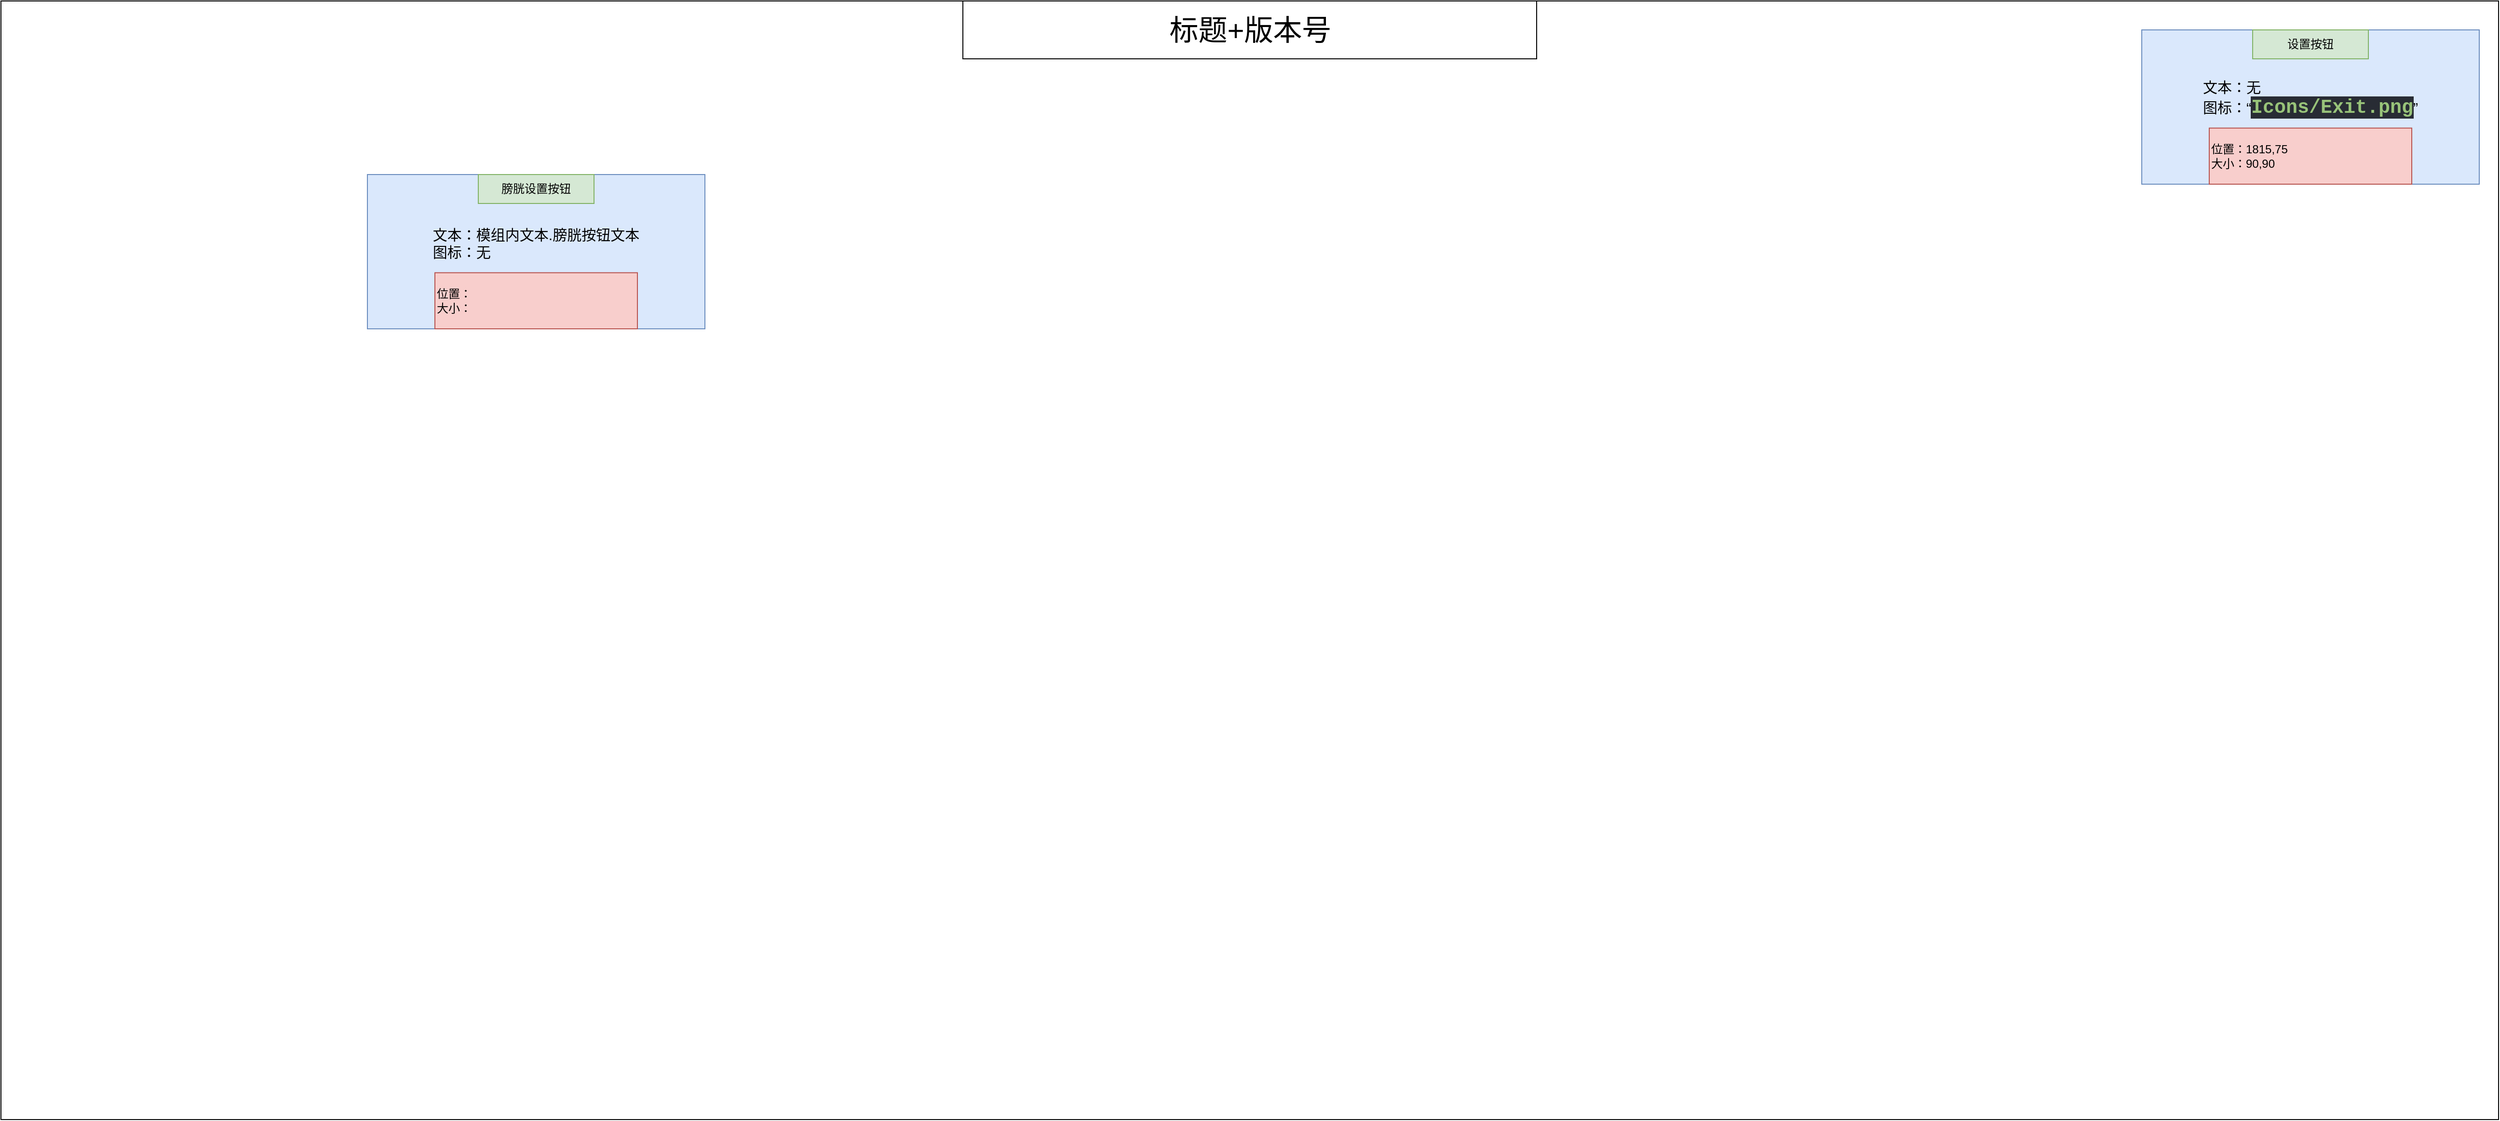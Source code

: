 <mxfile version="25.0.2">
  <diagram name="第 1 页" id="IOZdcmnX_ZwYozs4pUqz">
    <mxGraphModel dx="1233" dy="720" grid="1" gridSize="10" guides="1" tooltips="1" connect="1" arrows="1" fold="1" page="1" pageScale="1" pageWidth="827" pageHeight="1169" math="0" shadow="0">
      <root>
        <mxCell id="0" />
        <mxCell id="1" parent="0" />
        <mxCell id="44ZCchRHZa2lmiK1BbIS-1" value="" style="rounded=0;whiteSpace=wrap;html=1;" vertex="1" parent="1">
          <mxGeometry x="360" y="280" width="2590" height="1160" as="geometry" />
        </mxCell>
        <mxCell id="44ZCchRHZa2lmiK1BbIS-2" value="&lt;font style=&quot;font-size: 30px;&quot;&gt;标题+版本号&lt;/font&gt;" style="rounded=0;whiteSpace=wrap;html=1;" vertex="1" parent="1">
          <mxGeometry x="1357.5" y="280" width="595" height="60" as="geometry" />
        </mxCell>
        <mxCell id="44ZCchRHZa2lmiK1BbIS-8" value="" style="group;fillColor=#d5e8d4;strokeColor=#82b366;" vertex="1" connectable="0" parent="1">
          <mxGeometry x="740" y="460" width="350" height="160" as="geometry" />
        </mxCell>
        <mxCell id="44ZCchRHZa2lmiK1BbIS-4" value="&lt;div style=&quot;text-align: left;&quot;&gt;&lt;span style=&quot;font-size: 15px; background-color: initial;&quot;&gt;文本：模组内文本.膀胱按钮文本&lt;/span&gt;&lt;/div&gt;&lt;div&gt;&lt;div style=&quot;text-align: left;&quot;&gt;&lt;span style=&quot;font-size: 15px; background-color: initial;&quot;&gt;图标：无&lt;/span&gt;&lt;/div&gt;&lt;div&gt;&lt;div style=&quot;text-align: left;&quot;&gt;&lt;font style=&quot;font-size: 15px;&quot;&gt;&lt;br&gt;&lt;/font&gt;&lt;/div&gt;&lt;/div&gt;&lt;/div&gt;" style="rounded=0;whiteSpace=wrap;html=1;fillColor=#dae8fc;strokeColor=#6c8ebf;" vertex="1" parent="44ZCchRHZa2lmiK1BbIS-8">
          <mxGeometry width="350" height="160" as="geometry" />
        </mxCell>
        <mxCell id="44ZCchRHZa2lmiK1BbIS-6" value="位置：&lt;br&gt;大小：" style="rounded=0;whiteSpace=wrap;html=1;fillColor=#f8cecc;strokeColor=#b85450;align=left;" vertex="1" parent="44ZCchRHZa2lmiK1BbIS-8">
          <mxGeometry x="70" y="101.818" width="210" height="58.182" as="geometry" />
        </mxCell>
        <mxCell id="44ZCchRHZa2lmiK1BbIS-12" value="膀胱设置按钮" style="rounded=0;whiteSpace=wrap;html=1;fillColor=#d5e8d4;strokeColor=#82b366;" vertex="1" parent="44ZCchRHZa2lmiK1BbIS-8">
          <mxGeometry x="115" width="120" height="30" as="geometry" />
        </mxCell>
        <mxCell id="44ZCchRHZa2lmiK1BbIS-13" value="" style="group;fillColor=#d5e8d4;strokeColor=#82b366;" vertex="1" connectable="0" parent="1">
          <mxGeometry x="2580" y="310" width="350" height="160" as="geometry" />
        </mxCell>
        <mxCell id="44ZCchRHZa2lmiK1BbIS-14" value="&lt;div style=&quot;text-align: left;&quot;&gt;&lt;span style=&quot;font-size: 15px; background-color: initial;&quot;&gt;文本：无&lt;/span&gt;&lt;/div&gt;&lt;div&gt;&lt;div style=&quot;text-align: left;&quot;&gt;&lt;span style=&quot;font-size: 15px; background-color: initial;&quot;&gt;图标：“&lt;/span&gt;&lt;span style=&quot;color: rgb(152, 195, 121); background-color: rgb(40, 44, 52); font-family: Consolas, &amp;quot;Courier New&amp;quot;, monospace; font-size: 20px; font-weight: bold; white-space: pre; text-align: center;&quot;&gt;Icons/Exit.png&lt;/span&gt;&lt;span style=&quot;background-color: initial; font-size: 15px;&quot;&gt;”&lt;/span&gt;&lt;/div&gt;&lt;div&gt;&lt;div style=&quot;text-align: left;&quot;&gt;&lt;font style=&quot;font-size: 15px;&quot;&gt;&lt;br&gt;&lt;/font&gt;&lt;/div&gt;&lt;/div&gt;&lt;/div&gt;" style="rounded=0;whiteSpace=wrap;html=1;fillColor=#dae8fc;strokeColor=#6c8ebf;" vertex="1" parent="44ZCchRHZa2lmiK1BbIS-13">
          <mxGeometry width="350" height="160" as="geometry" />
        </mxCell>
        <mxCell id="44ZCchRHZa2lmiK1BbIS-15" value="位置：1815,75&lt;br&gt;大小：90,90" style="rounded=0;whiteSpace=wrap;html=1;fillColor=#f8cecc;strokeColor=#b85450;align=left;" vertex="1" parent="44ZCchRHZa2lmiK1BbIS-13">
          <mxGeometry x="70" y="101.818" width="210" height="58.182" as="geometry" />
        </mxCell>
        <mxCell id="44ZCchRHZa2lmiK1BbIS-16" value="设置按钮" style="rounded=0;whiteSpace=wrap;html=1;fillColor=#d5e8d4;strokeColor=#82b366;" vertex="1" parent="44ZCchRHZa2lmiK1BbIS-13">
          <mxGeometry x="115" width="120" height="30" as="geometry" />
        </mxCell>
      </root>
    </mxGraphModel>
  </diagram>
</mxfile>
